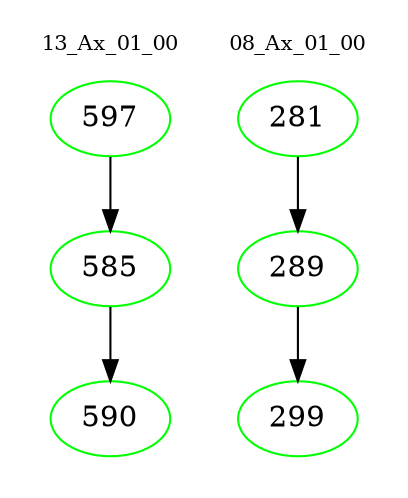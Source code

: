 digraph{
subgraph cluster_0 {
color = white
label = "13_Ax_01_00";
fontsize=10;
T0_597 [label="597", color="green"]
T0_597 -> T0_585 [color="black"]
T0_585 [label="585", color="green"]
T0_585 -> T0_590 [color="black"]
T0_590 [label="590", color="green"]
}
subgraph cluster_1 {
color = white
label = "08_Ax_01_00";
fontsize=10;
T1_281 [label="281", color="green"]
T1_281 -> T1_289 [color="black"]
T1_289 [label="289", color="green"]
T1_289 -> T1_299 [color="black"]
T1_299 [label="299", color="green"]
}
}
